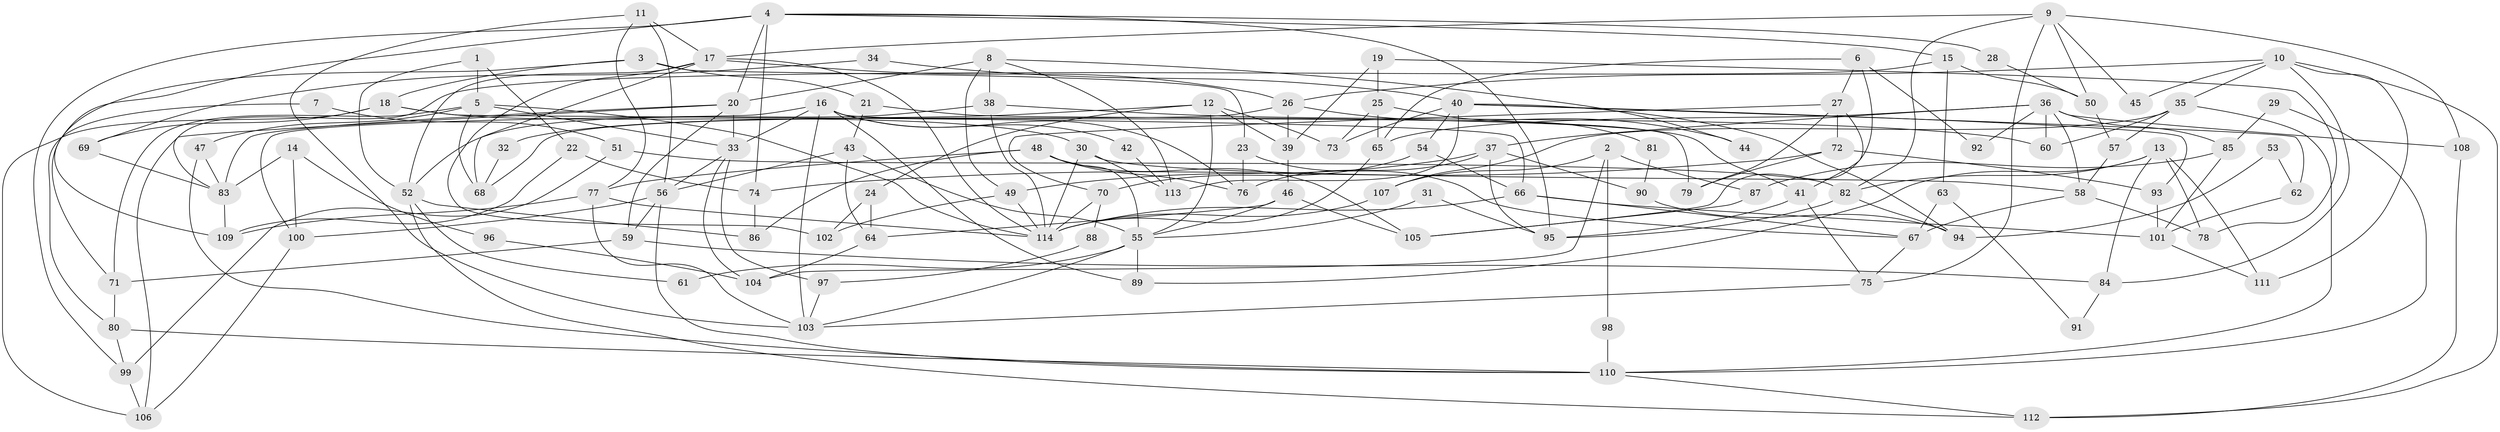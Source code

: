 // coarse degree distribution, {3: 0.2, 4: 0.17777777777777778, 2: 0.06666666666666667, 5: 0.17777777777777778, 6: 0.13333333333333333, 7: 0.022222222222222223, 8: 0.08888888888888889, 9: 0.06666666666666667, 12: 0.022222222222222223, 11: 0.022222222222222223, 10: 0.022222222222222223}
// Generated by graph-tools (version 1.1) at 2025/53/03/04/25 21:53:52]
// undirected, 114 vertices, 228 edges
graph export_dot {
graph [start="1"]
  node [color=gray90,style=filled];
  1;
  2;
  3;
  4;
  5;
  6;
  7;
  8;
  9;
  10;
  11;
  12;
  13;
  14;
  15;
  16;
  17;
  18;
  19;
  20;
  21;
  22;
  23;
  24;
  25;
  26;
  27;
  28;
  29;
  30;
  31;
  32;
  33;
  34;
  35;
  36;
  37;
  38;
  39;
  40;
  41;
  42;
  43;
  44;
  45;
  46;
  47;
  48;
  49;
  50;
  51;
  52;
  53;
  54;
  55;
  56;
  57;
  58;
  59;
  60;
  61;
  62;
  63;
  64;
  65;
  66;
  67;
  68;
  69;
  70;
  71;
  72;
  73;
  74;
  75;
  76;
  77;
  78;
  79;
  80;
  81;
  82;
  83;
  84;
  85;
  86;
  87;
  88;
  89;
  90;
  91;
  92;
  93;
  94;
  95;
  96;
  97;
  98;
  99;
  100;
  101;
  102;
  103;
  104;
  105;
  106;
  107;
  108;
  109;
  110;
  111;
  112;
  113;
  114;
  1 -- 5;
  1 -- 52;
  1 -- 22;
  2 -- 104;
  2 -- 107;
  2 -- 87;
  2 -- 98;
  3 -- 18;
  3 -- 23;
  3 -- 21;
  3 -- 71;
  4 -- 20;
  4 -- 15;
  4 -- 28;
  4 -- 74;
  4 -- 95;
  4 -- 99;
  4 -- 109;
  5 -- 114;
  5 -- 71;
  5 -- 33;
  5 -- 47;
  5 -- 68;
  6 -- 27;
  6 -- 65;
  6 -- 92;
  6 -- 105;
  7 -- 51;
  7 -- 80;
  8 -- 113;
  8 -- 20;
  8 -- 38;
  8 -- 44;
  8 -- 49;
  9 -- 108;
  9 -- 17;
  9 -- 45;
  9 -- 50;
  9 -- 75;
  9 -- 82;
  10 -- 84;
  10 -- 112;
  10 -- 26;
  10 -- 35;
  10 -- 45;
  10 -- 111;
  11 -- 103;
  11 -- 56;
  11 -- 17;
  11 -- 77;
  12 -- 55;
  12 -- 39;
  12 -- 24;
  12 -- 32;
  12 -- 73;
  13 -- 111;
  13 -- 89;
  13 -- 78;
  13 -- 82;
  13 -- 84;
  14 -- 100;
  14 -- 83;
  14 -- 96;
  15 -- 83;
  15 -- 50;
  15 -- 63;
  16 -- 103;
  16 -- 76;
  16 -- 33;
  16 -- 42;
  16 -- 79;
  16 -- 89;
  16 -- 100;
  17 -- 68;
  17 -- 26;
  17 -- 52;
  17 -- 102;
  17 -- 114;
  18 -- 66;
  18 -- 106;
  18 -- 30;
  18 -- 69;
  19 -- 78;
  19 -- 39;
  19 -- 25;
  20 -- 33;
  20 -- 83;
  20 -- 59;
  20 -- 106;
  21 -- 41;
  21 -- 43;
  22 -- 74;
  22 -- 109;
  23 -- 67;
  23 -- 76;
  24 -- 102;
  24 -- 64;
  25 -- 65;
  25 -- 73;
  25 -- 81;
  26 -- 39;
  26 -- 44;
  26 -- 68;
  27 -- 41;
  27 -- 72;
  27 -- 70;
  27 -- 79;
  28 -- 50;
  29 -- 110;
  29 -- 85;
  30 -- 114;
  30 -- 58;
  30 -- 113;
  31 -- 95;
  31 -- 55;
  32 -- 68;
  33 -- 56;
  33 -- 97;
  33 -- 104;
  34 -- 40;
  34 -- 69;
  35 -- 60;
  35 -- 57;
  35 -- 107;
  35 -- 110;
  36 -- 58;
  36 -- 37;
  36 -- 60;
  36 -- 65;
  36 -- 85;
  36 -- 92;
  36 -- 108;
  37 -- 95;
  37 -- 49;
  37 -- 76;
  37 -- 90;
  38 -- 114;
  38 -- 52;
  38 -- 60;
  39 -- 46;
  40 -- 73;
  40 -- 93;
  40 -- 54;
  40 -- 62;
  40 -- 94;
  40 -- 113;
  41 -- 75;
  41 -- 95;
  42 -- 113;
  43 -- 56;
  43 -- 55;
  43 -- 64;
  46 -- 55;
  46 -- 64;
  46 -- 105;
  47 -- 110;
  47 -- 83;
  48 -- 105;
  48 -- 77;
  48 -- 55;
  48 -- 76;
  48 -- 86;
  49 -- 114;
  49 -- 102;
  50 -- 57;
  51 -- 82;
  51 -- 99;
  52 -- 61;
  52 -- 86;
  52 -- 112;
  53 -- 94;
  53 -- 62;
  54 -- 70;
  54 -- 66;
  55 -- 61;
  55 -- 89;
  55 -- 103;
  56 -- 110;
  56 -- 59;
  56 -- 100;
  57 -- 58;
  58 -- 67;
  58 -- 78;
  59 -- 71;
  59 -- 84;
  62 -- 101;
  63 -- 67;
  63 -- 91;
  64 -- 104;
  65 -- 114;
  66 -- 114;
  66 -- 67;
  66 -- 101;
  67 -- 75;
  69 -- 83;
  70 -- 114;
  70 -- 88;
  71 -- 80;
  72 -- 79;
  72 -- 74;
  72 -- 93;
  74 -- 86;
  75 -- 103;
  77 -- 109;
  77 -- 103;
  77 -- 114;
  80 -- 99;
  80 -- 110;
  81 -- 90;
  82 -- 94;
  82 -- 95;
  83 -- 109;
  84 -- 91;
  85 -- 87;
  85 -- 101;
  87 -- 105;
  88 -- 97;
  90 -- 94;
  93 -- 101;
  96 -- 104;
  97 -- 103;
  98 -- 110;
  99 -- 106;
  100 -- 106;
  101 -- 111;
  107 -- 114;
  108 -- 112;
  110 -- 112;
}
